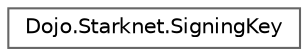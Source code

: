 digraph "Graphical Class Hierarchy"
{
 // LATEX_PDF_SIZE
  bgcolor="transparent";
  edge [fontname=Helvetica,fontsize=10,labelfontname=Helvetica,labelfontsize=10];
  node [fontname=Helvetica,fontsize=10,shape=box,height=0.2,width=0.4];
  rankdir="LR";
  Node0 [id="Node000000",label="Dojo.Starknet.SigningKey",height=0.2,width=0.4,color="grey40", fillcolor="white", style="filled",URL="$class_dojo_1_1_starknet_1_1_signing_key.html",tooltip=" "];
}
